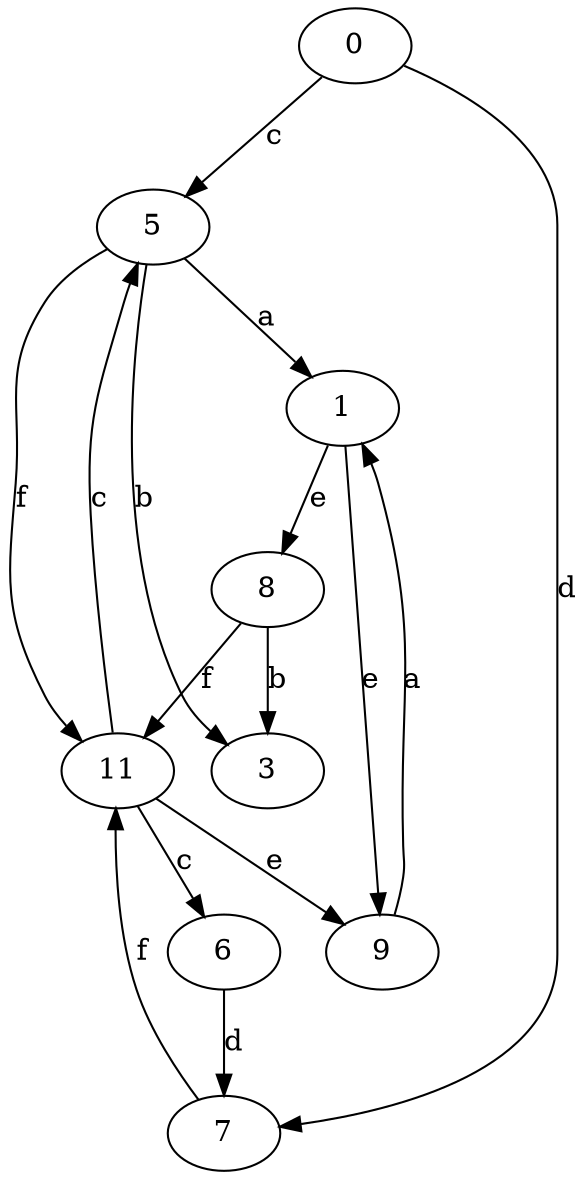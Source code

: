 strict digraph  {
0;
1;
3;
5;
6;
7;
8;
9;
11;
0 -> 5  [label=c];
0 -> 7  [label=d];
1 -> 8  [label=e];
1 -> 9  [label=e];
5 -> 1  [label=a];
5 -> 3  [label=b];
5 -> 11  [label=f];
6 -> 7  [label=d];
7 -> 11  [label=f];
8 -> 3  [label=b];
8 -> 11  [label=f];
9 -> 1  [label=a];
11 -> 5  [label=c];
11 -> 6  [label=c];
11 -> 9  [label=e];
}
